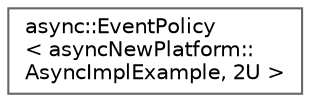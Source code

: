 digraph "Graphical Class Hierarchy"
{
 // LATEX_PDF_SIZE
  bgcolor="transparent";
  edge [fontname=Helvetica,fontsize=10,labelfontname=Helvetica,labelfontsize=10];
  node [fontname=Helvetica,fontsize=10,shape=box,height=0.2,width=0.4];
  rankdir="LR";
  Node0 [id="Node000000",label="async::EventPolicy\l\< asyncNewPlatform::\lAsyncImplExample, 2U \>",height=0.2,width=0.4,color="grey40", fillcolor="white", style="filled",URL="$d2/de9/classasync_1_1EventPolicy.html",tooltip=" "];
}
